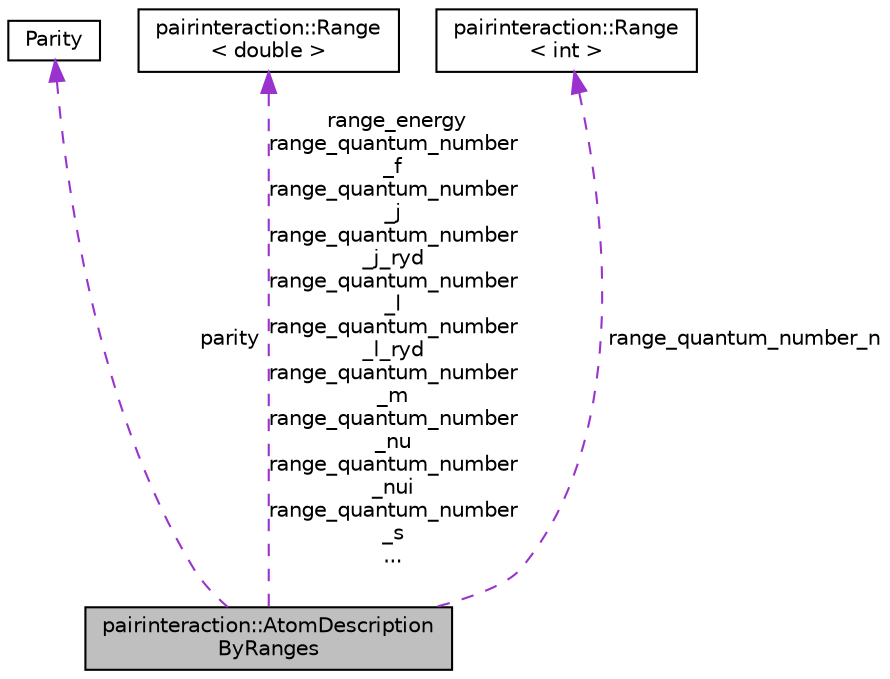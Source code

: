digraph "pairinteraction::AtomDescriptionByRanges"
{
 // INTERACTIVE_SVG=YES
 // LATEX_PDF_SIZE
  bgcolor="transparent";
  edge [fontname="Helvetica",fontsize="10",labelfontname="Helvetica",labelfontsize="10"];
  node [fontname="Helvetica",fontsize="10",shape=record];
  Node1 [label="pairinteraction::AtomDescription\lByRanges",height=0.2,width=0.4,color="black", fillcolor="grey75", style="filled", fontcolor="black",tooltip=" "];
  Node2 -> Node1 [dir="back",color="darkorchid3",fontsize="10",style="dashed",label=" parity" ,fontname="Helvetica"];
  Node2 [label="Parity",height=0.2,width=0.4,color="black",tooltip=" "];
  Node3 -> Node1 [dir="back",color="darkorchid3",fontsize="10",style="dashed",label=" range_energy\nrange_quantum_number\l_f\nrange_quantum_number\l_j\nrange_quantum_number\l_j_ryd\nrange_quantum_number\l_l\nrange_quantum_number\l_l_ryd\nrange_quantum_number\l_m\nrange_quantum_number\l_nu\nrange_quantum_number\l_nui\nrange_quantum_number\l_s\n..." ,fontname="Helvetica"];
  Node3 [label="pairinteraction::Range\l\< double \>",height=0.2,width=0.4,color="black",URL="$classpairinteraction_1_1Range.html",tooltip=" "];
  Node4 -> Node1 [dir="back",color="darkorchid3",fontsize="10",style="dashed",label=" range_quantum_number_n" ,fontname="Helvetica"];
  Node4 [label="pairinteraction::Range\l\< int \>",height=0.2,width=0.4,color="black",URL="$classpairinteraction_1_1Range.html",tooltip=" "];
}
